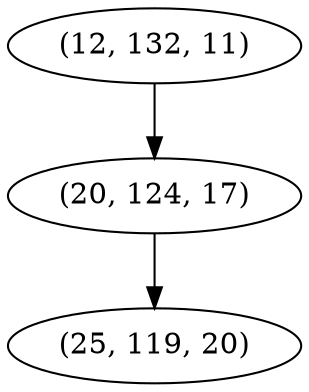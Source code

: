 digraph tree {
    "(12, 132, 11)";
    "(20, 124, 17)";
    "(25, 119, 20)";
    "(12, 132, 11)" -> "(20, 124, 17)";
    "(20, 124, 17)" -> "(25, 119, 20)";
}
